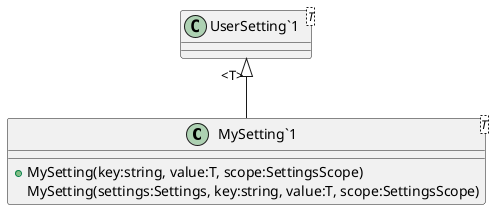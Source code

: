 @startuml
class "MySetting`1"<T> {
    + MySetting(key:string, value:T, scope:SettingsScope)
    MySetting(settings:Settings, key:string, value:T, scope:SettingsScope)
}
class "UserSetting`1"<T> {
}
"UserSetting`1" "<T>" <|-- "MySetting`1"
@enduml
